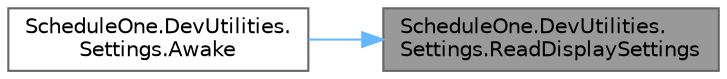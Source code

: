 digraph "ScheduleOne.DevUtilities.Settings.ReadDisplaySettings"
{
 // LATEX_PDF_SIZE
  bgcolor="transparent";
  edge [fontname=Helvetica,fontsize=10,labelfontname=Helvetica,labelfontsize=10];
  node [fontname=Helvetica,fontsize=10,shape=box,height=0.2,width=0.4];
  rankdir="RL";
  Node1 [id="Node000001",label="ScheduleOne.DevUtilities.\lSettings.ReadDisplaySettings",height=0.2,width=0.4,color="gray40", fillcolor="grey60", style="filled", fontcolor="black",tooltip=" "];
  Node1 -> Node2 [id="edge1_Node000001_Node000002",dir="back",color="steelblue1",style="solid",tooltip=" "];
  Node2 [id="Node000002",label="ScheduleOne.DevUtilities.\lSettings.Awake",height=0.2,width=0.4,color="grey40", fillcolor="white", style="filled",URL="$class_schedule_one_1_1_dev_utilities_1_1_settings.html#a7e35a9678061bf05247560b346d47350",tooltip=" "];
}
